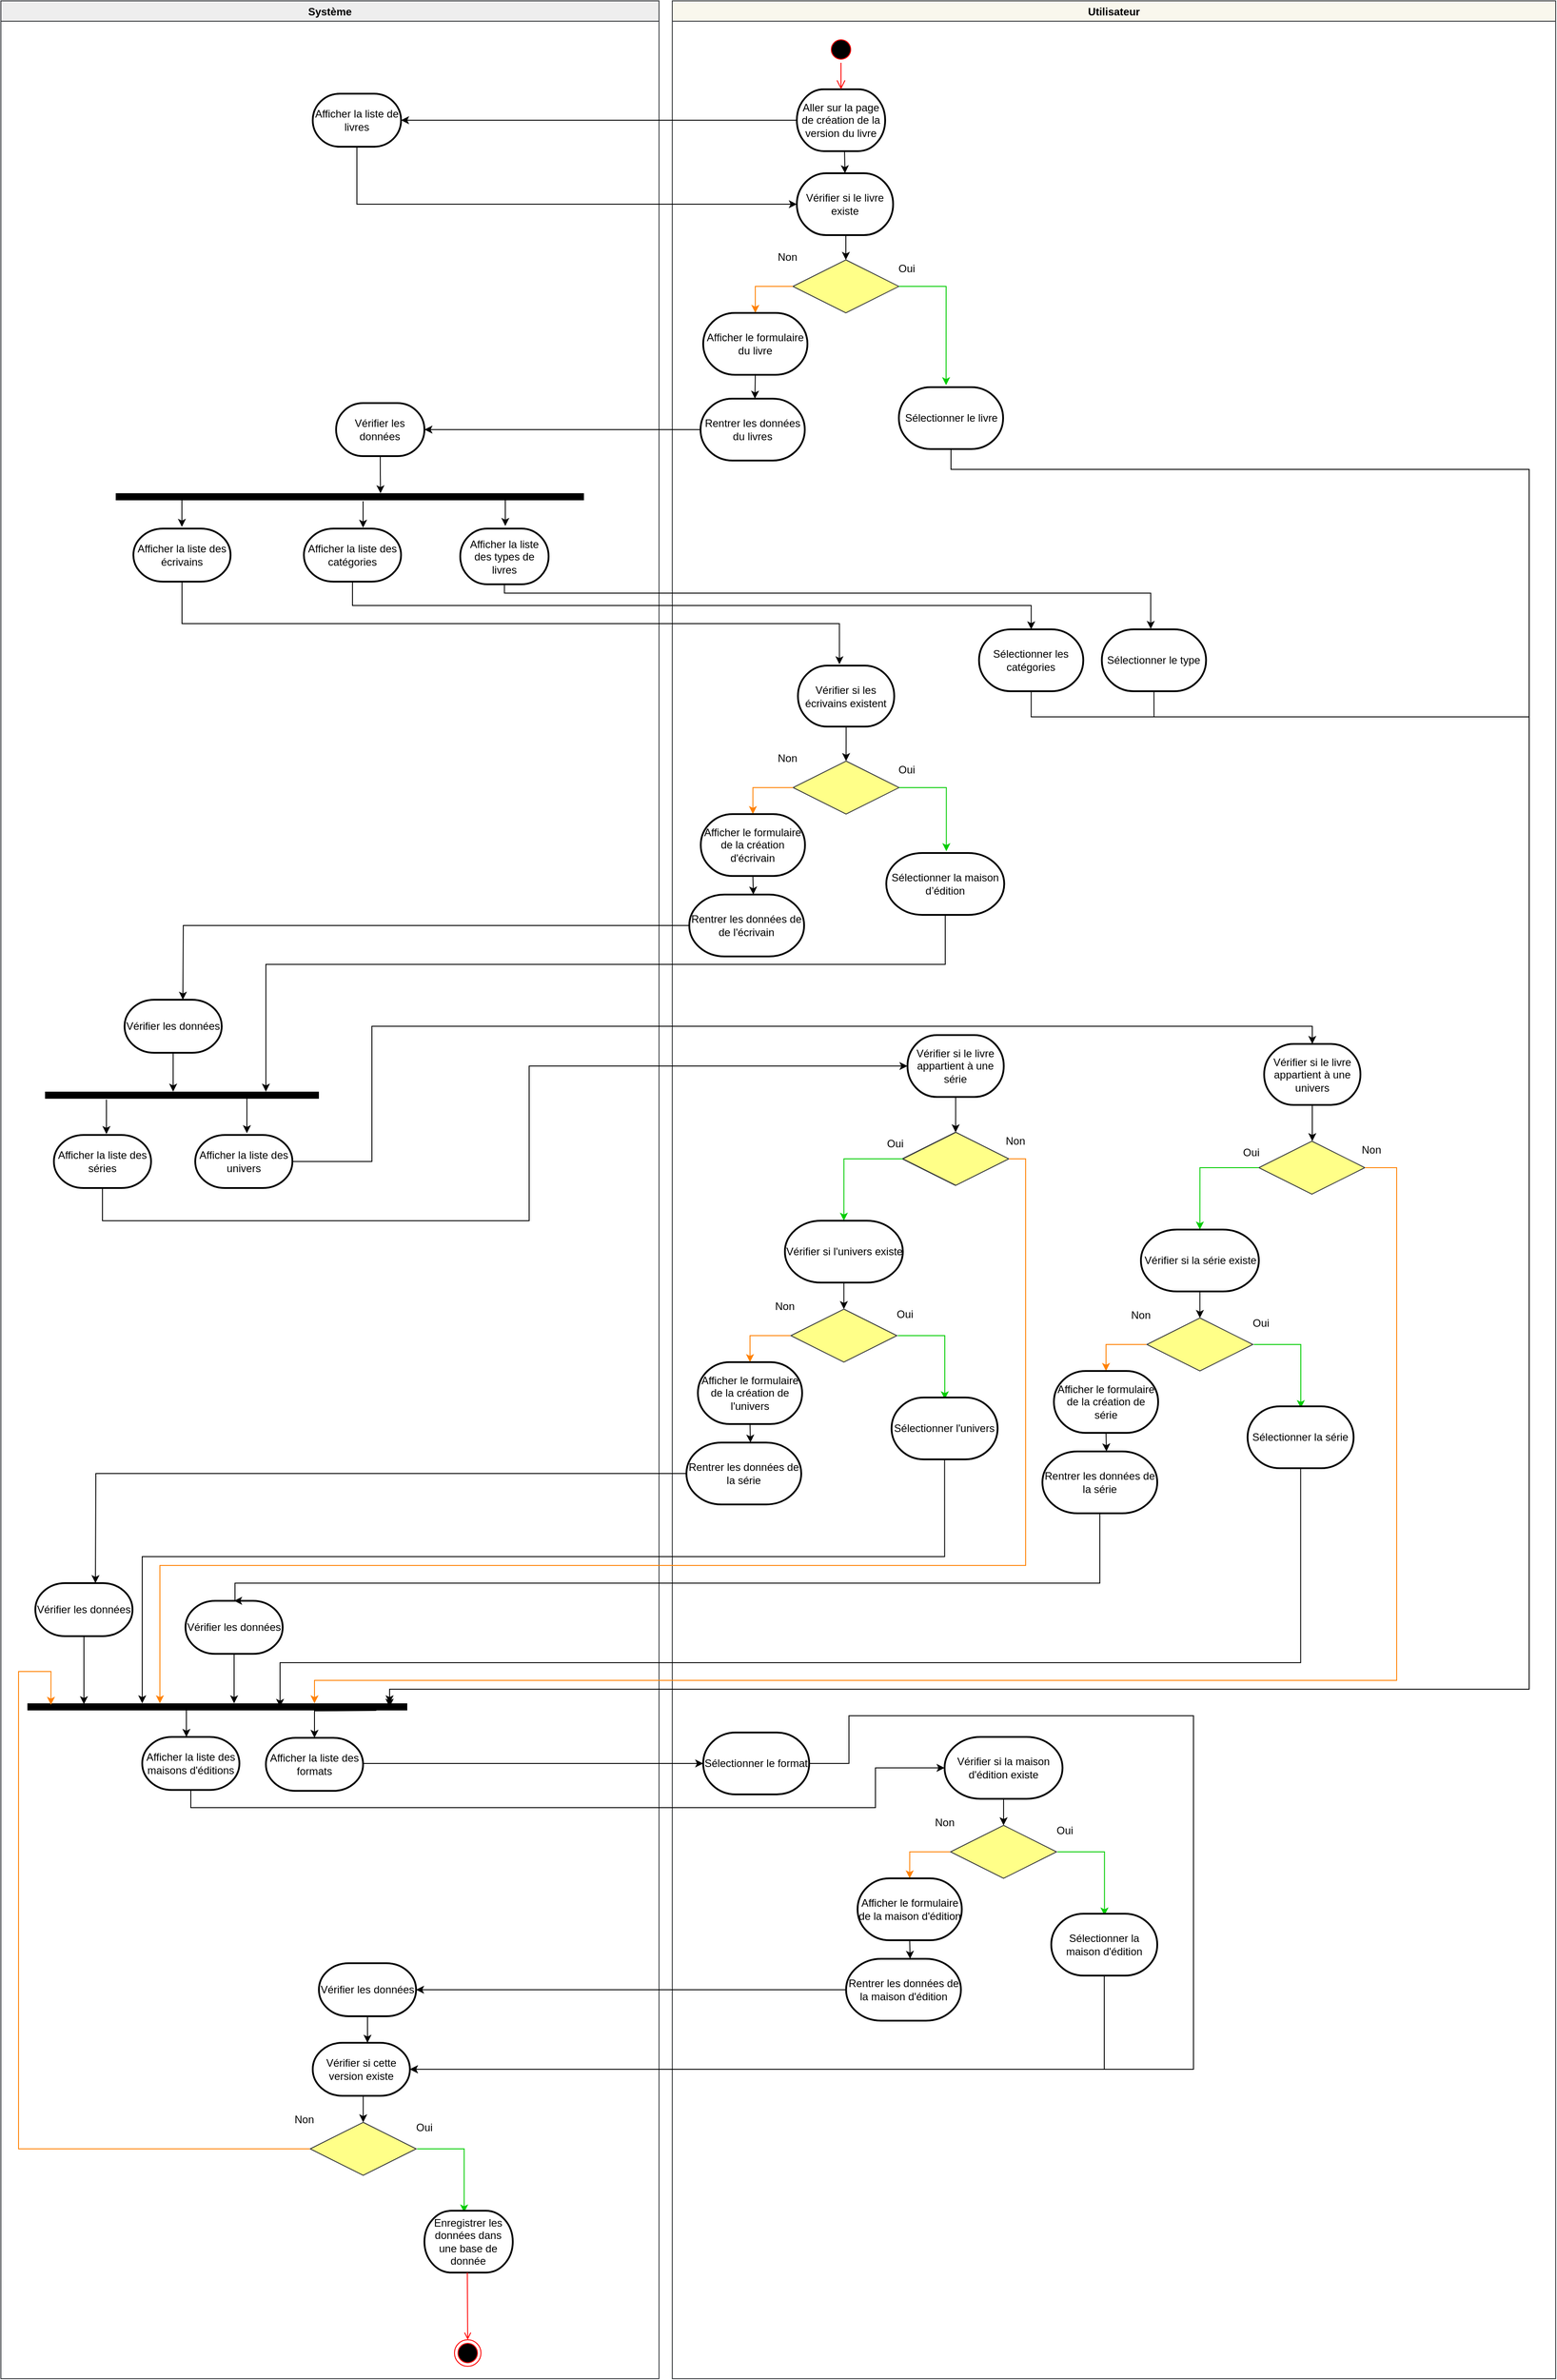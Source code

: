 <mxfile version="20.8.20" type="github">
  <diagram id="vqC2mFW4HvGlkNuLK0up" name="Page-1">
    <mxGraphModel dx="2887" dy="943" grid="1" gridSize="10" guides="1" tooltips="1" connect="1" arrows="1" fold="1" page="1" pageScale="1" pageWidth="1169" pageHeight="1654" math="0" shadow="0">
      <root>
        <mxCell id="0" />
        <mxCell id="1" parent="0" />
        <mxCell id="XFr-2iS9YjRfgRAXZtEG-104" value="Système" style="swimlane;strokeWidth=1;startSize=23;fillColor=#eeeeee;strokeColor=#36393d;gradientColor=none;swimlaneFillColor=default;" parent="1" vertex="1">
          <mxGeometry x="-130" y="280" width="745" height="2690" as="geometry" />
        </mxCell>
        <mxCell id="-LpXlav8uHPvm0gaR7sH-255" value="Afficher la liste de livres" style="strokeWidth=2;html=1;shape=mxgraph.flowchart.terminator;whiteSpace=wrap;" parent="XFr-2iS9YjRfgRAXZtEG-104" vertex="1">
          <mxGeometry x="353" y="105" width="100" height="60" as="geometry" />
        </mxCell>
        <mxCell id="SMSk38Dg5xrXoP6J3pRU-22" style="edgeStyle=orthogonalEdgeStyle;rounded=0;orthogonalLoop=1;jettySize=auto;html=1;exitX=0.5;exitY=1;exitDx=0;exitDy=0;exitPerimeter=0;" parent="XFr-2iS9YjRfgRAXZtEG-104" source="SMSk38Dg5xrXoP6J3pRU-20" edge="1">
          <mxGeometry relative="1" as="geometry">
            <mxPoint x="429.765" y="557" as="targetPoint" />
          </mxGeometry>
        </mxCell>
        <mxCell id="SMSk38Dg5xrXoP6J3pRU-20" value="Vérifier les données" style="strokeWidth=2;html=1;shape=mxgraph.flowchart.terminator;whiteSpace=wrap;" parent="XFr-2iS9YjRfgRAXZtEG-104" vertex="1">
          <mxGeometry x="379.45" y="455" width="100" height="60" as="geometry" />
        </mxCell>
        <mxCell id="SMSk38Dg5xrXoP6J3pRU-23" value="" style="line;strokeWidth=8;fillColor=none;align=left;verticalAlign=middle;spacingTop=-1;spacingLeft=3;spacingRight=3;rotatable=0;labelPosition=right;points=[];portConstraint=eastwest;" parent="XFr-2iS9YjRfgRAXZtEG-104" vertex="1">
          <mxGeometry x="130" y="557" width="530" height="8" as="geometry" />
        </mxCell>
        <mxCell id="SMSk38Dg5xrXoP6J3pRU-24" value="Afficher la liste des écrivains" style="strokeWidth=2;html=1;shape=mxgraph.flowchart.terminator;whiteSpace=wrap;" parent="XFr-2iS9YjRfgRAXZtEG-104" vertex="1">
          <mxGeometry x="150" y="597" width="110" height="60" as="geometry" />
        </mxCell>
        <mxCell id="SMSk38Dg5xrXoP6J3pRU-25" value="Afficher la liste des catégories" style="strokeWidth=2;html=1;shape=mxgraph.flowchart.terminator;whiteSpace=wrap;" parent="XFr-2iS9YjRfgRAXZtEG-104" vertex="1">
          <mxGeometry x="343" y="597" width="110" height="60" as="geometry" />
        </mxCell>
        <mxCell id="SMSk38Dg5xrXoP6J3pRU-27" value="Afficher la liste des types de livres" style="strokeWidth=2;html=1;shape=mxgraph.flowchart.terminator;whiteSpace=wrap;" parent="XFr-2iS9YjRfgRAXZtEG-104" vertex="1">
          <mxGeometry x="520" y="597" width="100" height="63" as="geometry" />
        </mxCell>
        <mxCell id="SMSk38Dg5xrXoP6J3pRU-31" style="edgeStyle=orthogonalEdgeStyle;rounded=0;orthogonalLoop=1;jettySize=auto;html=1;" parent="XFr-2iS9YjRfgRAXZtEG-104" edge="1">
          <mxGeometry relative="1" as="geometry">
            <mxPoint x="204.92" y="595" as="targetPoint" />
            <mxPoint x="204.92" y="565" as="sourcePoint" />
            <Array as="points">
              <mxPoint x="204.92" y="595" />
            </Array>
          </mxGeometry>
        </mxCell>
        <mxCell id="SMSk38Dg5xrXoP6J3pRU-85" value="" style="line;strokeWidth=8;fillColor=none;align=left;verticalAlign=middle;spacingTop=-1;spacingLeft=3;spacingRight=3;rotatable=0;labelPosition=right;points=[];portConstraint=eastwest;" parent="XFr-2iS9YjRfgRAXZtEG-104" vertex="1">
          <mxGeometry x="50" y="1234" width="310" height="8" as="geometry" />
        </mxCell>
        <mxCell id="SMSk38Dg5xrXoP6J3pRU-90" value="Afficher la liste des séries" style="strokeWidth=2;html=1;shape=mxgraph.flowchart.terminator;whiteSpace=wrap;" parent="XFr-2iS9YjRfgRAXZtEG-104" vertex="1">
          <mxGeometry x="60" y="1283" width="110" height="60" as="geometry" />
        </mxCell>
        <mxCell id="SMSk38Dg5xrXoP6J3pRU-89" value="Afficher la liste des univers" style="strokeWidth=2;html=1;shape=mxgraph.flowchart.terminator;whiteSpace=wrap;" parent="XFr-2iS9YjRfgRAXZtEG-104" vertex="1">
          <mxGeometry x="220" y="1283" width="110" height="60" as="geometry" />
        </mxCell>
        <mxCell id="SMSk38Dg5xrXoP6J3pRU-91" style="edgeStyle=orthogonalEdgeStyle;rounded=0;orthogonalLoop=1;jettySize=auto;html=1;entryX=0.5;entryY=0;entryDx=0;entryDy=0;" parent="XFr-2iS9YjRfgRAXZtEG-104" edge="1">
          <mxGeometry relative="1" as="geometry">
            <mxPoint x="119.48" y="1243" as="sourcePoint" />
            <mxPoint x="119.48" y="1282" as="targetPoint" />
            <Array as="points">
              <mxPoint x="119" y="1253" />
              <mxPoint x="119" y="1253" />
            </Array>
          </mxGeometry>
        </mxCell>
        <mxCell id="SMSk38Dg5xrXoP6J3pRU-131" value="" style="line;strokeWidth=8;fillColor=none;align=left;verticalAlign=middle;spacingTop=-1;spacingLeft=3;spacingRight=3;rotatable=0;labelPosition=right;points=[];portConstraint=eastwest;" parent="XFr-2iS9YjRfgRAXZtEG-104" vertex="1">
          <mxGeometry x="30" y="1926" width="430" height="8" as="geometry" />
        </mxCell>
        <mxCell id="SMSk38Dg5xrXoP6J3pRU-28" value="Afficher la liste des maisons d&#39;éditions" style="strokeWidth=2;html=1;shape=mxgraph.flowchart.terminator;whiteSpace=wrap;" parent="XFr-2iS9YjRfgRAXZtEG-104" vertex="1">
          <mxGeometry x="160" y="1964" width="110" height="60" as="geometry" />
        </mxCell>
        <mxCell id="SMSk38Dg5xrXoP6J3pRU-26" value="Afficher la liste des formats" style="strokeWidth=2;html=1;shape=mxgraph.flowchart.terminator;whiteSpace=wrap;" parent="XFr-2iS9YjRfgRAXZtEG-104" vertex="1">
          <mxGeometry x="300" y="1965" width="110" height="60" as="geometry" />
        </mxCell>
        <mxCell id="SMSk38Dg5xrXoP6J3pRU-132" style="edgeStyle=orthogonalEdgeStyle;rounded=0;orthogonalLoop=1;jettySize=auto;html=1;entryX=0.5;entryY=0;entryDx=0;entryDy=0;" parent="XFr-2iS9YjRfgRAXZtEG-104" edge="1">
          <mxGeometry relative="1" as="geometry">
            <mxPoint x="210" y="1934" as="sourcePoint" />
            <mxPoint x="210" y="1964" as="targetPoint" />
            <Array as="points">
              <mxPoint x="210" y="1954" />
              <mxPoint x="210" y="1954" />
            </Array>
          </mxGeometry>
        </mxCell>
        <mxCell id="SMSk38Dg5xrXoP6J3pRU-150" style="edgeStyle=orthogonalEdgeStyle;rounded=0;orthogonalLoop=1;jettySize=auto;html=1;exitX=0.5;exitY=1;exitDx=0;exitDy=0;exitPerimeter=0;" parent="XFr-2iS9YjRfgRAXZtEG-104" source="SMSk38Dg5xrXoP6J3pRU-149" edge="1">
          <mxGeometry relative="1" as="geometry">
            <mxPoint x="195" y="1234" as="targetPoint" />
            <mxPoint x="135" y="1194" as="sourcePoint" />
            <Array as="points">
              <mxPoint x="195" y="1234" />
            </Array>
          </mxGeometry>
        </mxCell>
        <mxCell id="SMSk38Dg5xrXoP6J3pRU-149" value="Vérifier les données" style="strokeWidth=2;html=1;shape=mxgraph.flowchart.terminator;whiteSpace=wrap;" parent="XFr-2iS9YjRfgRAXZtEG-104" vertex="1">
          <mxGeometry x="140" y="1130" width="110" height="60" as="geometry" />
        </mxCell>
        <mxCell id="SMSk38Dg5xrXoP6J3pRU-152" style="edgeStyle=orthogonalEdgeStyle;rounded=0;orthogonalLoop=1;jettySize=auto;html=1;exitX=0.5;exitY=1;exitDx=0;exitDy=0;exitPerimeter=0;" parent="XFr-2iS9YjRfgRAXZtEG-104" source="SMSk38Dg5xrXoP6J3pRU-151" edge="1">
          <mxGeometry relative="1" as="geometry">
            <mxPoint x="264" y="1926" as="targetPoint" />
            <mxPoint x="264" y="1876" as="sourcePoint" />
          </mxGeometry>
        </mxCell>
        <mxCell id="SMSk38Dg5xrXoP6J3pRU-151" value="Vérifier les données" style="strokeWidth=2;html=1;shape=mxgraph.flowchart.terminator;whiteSpace=wrap;" parent="XFr-2iS9YjRfgRAXZtEG-104" vertex="1">
          <mxGeometry x="209" y="1810" width="110" height="60" as="geometry" />
        </mxCell>
        <mxCell id="SMSk38Dg5xrXoP6J3pRU-156" style="edgeStyle=orthogonalEdgeStyle;rounded=0;orthogonalLoop=1;jettySize=auto;html=1;" parent="XFr-2iS9YjRfgRAXZtEG-104" edge="1">
          <mxGeometry relative="1" as="geometry">
            <mxPoint x="94" y="1927" as="targetPoint" />
            <mxPoint x="94" y="1850" as="sourcePoint" />
            <Array as="points">
              <mxPoint x="94" y="1917" />
              <mxPoint x="94" y="1917" />
            </Array>
          </mxGeometry>
        </mxCell>
        <mxCell id="SMSk38Dg5xrXoP6J3pRU-153" value="Vérifier les données" style="strokeWidth=2;html=1;shape=mxgraph.flowchart.terminator;whiteSpace=wrap;" parent="XFr-2iS9YjRfgRAXZtEG-104" vertex="1">
          <mxGeometry x="39" y="1790" width="110" height="60" as="geometry" />
        </mxCell>
        <mxCell id="SMSk38Dg5xrXoP6J3pRU-161" style="edgeStyle=orthogonalEdgeStyle;rounded=0;orthogonalLoop=1;jettySize=auto;html=1;" parent="XFr-2iS9YjRfgRAXZtEG-104" source="SMSk38Dg5xrXoP6J3pRU-158" edge="1">
          <mxGeometry relative="1" as="geometry">
            <mxPoint x="415" y="2310" as="targetPoint" />
          </mxGeometry>
        </mxCell>
        <mxCell id="SMSk38Dg5xrXoP6J3pRU-158" value="Vérifier les données" style="strokeWidth=2;html=1;shape=mxgraph.flowchart.terminator;whiteSpace=wrap;" parent="XFr-2iS9YjRfgRAXZtEG-104" vertex="1">
          <mxGeometry x="360" y="2220" width="110" height="60" as="geometry" />
        </mxCell>
        <mxCell id="SMSk38Dg5xrXoP6J3pRU-160" value="Vérifier si cette version existe" style="strokeWidth=2;html=1;shape=mxgraph.flowchart.terminator;whiteSpace=wrap;" parent="XFr-2iS9YjRfgRAXZtEG-104" vertex="1">
          <mxGeometry x="353" y="2310" width="110" height="60" as="geometry" />
        </mxCell>
        <mxCell id="SMSk38Dg5xrXoP6J3pRU-180" value="" style="shape=rhombus;perimeter=rhombusPerimeter;whiteSpace=wrap;html=1;align=center;fillColor=#ffff88;strokeColor=#36393d;" parent="XFr-2iS9YjRfgRAXZtEG-104" vertex="1">
          <mxGeometry x="350.13" y="2400" width="120" height="60" as="geometry" />
        </mxCell>
        <mxCell id="SMSk38Dg5xrXoP6J3pRU-181" style="edgeStyle=orthogonalEdgeStyle;rounded=0;orthogonalLoop=1;jettySize=auto;html=1;entryX=0.5;entryY=0;entryDx=0;entryDy=0;" parent="XFr-2iS9YjRfgRAXZtEG-104" target="SMSk38Dg5xrXoP6J3pRU-180" edge="1">
          <mxGeometry relative="1" as="geometry">
            <mxPoint x="410.13" y="2370" as="sourcePoint" />
          </mxGeometry>
        </mxCell>
        <mxCell id="SMSk38Dg5xrXoP6J3pRU-182" value="Oui" style="text;html=1;align=center;verticalAlign=middle;resizable=0;points=[];autosize=1;strokeColor=none;fillColor=none;" parent="XFr-2iS9YjRfgRAXZtEG-104" vertex="1">
          <mxGeometry x="464.13" y="2396" width="30" height="20" as="geometry" />
        </mxCell>
        <mxCell id="SMSk38Dg5xrXoP6J3pRU-183" style="edgeStyle=orthogonalEdgeStyle;rounded=0;orthogonalLoop=1;jettySize=auto;html=1;endArrow=classic;endFill=1;strokeColor=#00CC00;exitX=1;exitY=0.5;exitDx=0;exitDy=0;" parent="XFr-2iS9YjRfgRAXZtEG-104" edge="1">
          <mxGeometry relative="1" as="geometry">
            <mxPoint x="524.38" y="2502" as="targetPoint" />
            <Array as="points">
              <mxPoint x="524.38" y="2430" />
              <mxPoint x="524.38" y="2502" />
            </Array>
            <mxPoint x="471.13" y="2430" as="sourcePoint" />
          </mxGeometry>
        </mxCell>
        <mxCell id="SMSk38Dg5xrXoP6J3pRU-185" value="Non" style="text;html=1;align=center;verticalAlign=middle;resizable=0;points=[];autosize=1;strokeColor=none;fillColor=none;" parent="XFr-2iS9YjRfgRAXZtEG-104" vertex="1">
          <mxGeometry x="322.88" y="2387" width="40" height="20" as="geometry" />
        </mxCell>
        <mxCell id="SMSk38Dg5xrXoP6J3pRU-187" style="edgeStyle=orthogonalEdgeStyle;rounded=0;orthogonalLoop=1;jettySize=auto;html=1;endArrow=classic;endFill=1;strokeColor=#FF8000;exitX=0;exitY=0.5;exitDx=0;exitDy=0;entryX=0.062;entryY=0.208;entryDx=0;entryDy=0;entryPerimeter=0;" parent="XFr-2iS9YjRfgRAXZtEG-104" target="SMSk38Dg5xrXoP6J3pRU-131" edge="1">
          <mxGeometry relative="1" as="geometry">
            <mxPoint x="349.63" y="2430" as="sourcePoint" />
            <mxPoint x="30" y="1957.333" as="targetPoint" />
            <Array as="points">
              <mxPoint x="20" y="2430" />
              <mxPoint x="20" y="1890" />
              <mxPoint x="57" y="1890" />
            </Array>
          </mxGeometry>
        </mxCell>
        <mxCell id="SMSk38Dg5xrXoP6J3pRU-190" value="Enregistrer les données dans une base de donnée" style="strokeWidth=2;html=1;shape=mxgraph.flowchart.terminator;whiteSpace=wrap;" parent="XFr-2iS9YjRfgRAXZtEG-104" vertex="1">
          <mxGeometry x="479.45" y="2500" width="100" height="70" as="geometry" />
        </mxCell>
        <mxCell id="XFr-2iS9YjRfgRAXZtEG-103" value="Utilisateur" style="swimlane;strokeWidth=1;startSize=23;fillColor=#f9f7ed;strokeColor=#36393d;swimlaneFillColor=default;" parent="1" vertex="1">
          <mxGeometry x="630" y="280" width="1000" height="2690" as="geometry" />
        </mxCell>
        <mxCell id="-LpXlav8uHPvm0gaR7sH-252" value="" style="ellipse;html=1;shape=startState;fillColor=#000000;strokeColor=#ff0000;" parent="XFr-2iS9YjRfgRAXZtEG-103" vertex="1">
          <mxGeometry x="176" y="40" width="30" height="30" as="geometry" />
        </mxCell>
        <mxCell id="-LpXlav8uHPvm0gaR7sH-254" value="Aller sur la page de création de la version du livre" style="strokeWidth=2;html=1;shape=mxgraph.flowchart.terminator;whiteSpace=wrap;" parent="XFr-2iS9YjRfgRAXZtEG-103" vertex="1">
          <mxGeometry x="141" y="100" width="100" height="70" as="geometry" />
        </mxCell>
        <mxCell id="-LpXlav8uHPvm0gaR7sH-253" value="" style="edgeStyle=orthogonalEdgeStyle;html=1;verticalAlign=bottom;endArrow=open;endSize=8;strokeColor=#ff0000;rounded=0;entryX=0.5;entryY=0;entryDx=0;entryDy=0;entryPerimeter=0;" parent="XFr-2iS9YjRfgRAXZtEG-103" source="-LpXlav8uHPvm0gaR7sH-252" target="-LpXlav8uHPvm0gaR7sH-254" edge="1">
          <mxGeometry relative="1" as="geometry">
            <mxPoint x="-14" y="90" as="targetPoint" />
          </mxGeometry>
        </mxCell>
        <mxCell id="-LpXlav8uHPvm0gaR7sH-261" style="edgeStyle=orthogonalEdgeStyle;rounded=0;orthogonalLoop=1;jettySize=auto;html=1;exitX=0.5;exitY=1;exitDx=0;exitDy=0;exitPerimeter=0;" parent="XFr-2iS9YjRfgRAXZtEG-103" edge="1">
          <mxGeometry relative="1" as="geometry">
            <mxPoint x="328" y="180" as="sourcePoint" />
            <mxPoint x="328" y="180" as="targetPoint" />
          </mxGeometry>
        </mxCell>
        <mxCell id="SMSk38Dg5xrXoP6J3pRU-1" value="Vérifier si le livre existe" style="strokeWidth=2;html=1;shape=mxgraph.flowchart.terminator;whiteSpace=wrap;" parent="XFr-2iS9YjRfgRAXZtEG-103" vertex="1">
          <mxGeometry x="141" y="195" width="109" height="70" as="geometry" />
        </mxCell>
        <mxCell id="SMSk38Dg5xrXoP6J3pRU-6" style="edgeStyle=orthogonalEdgeStyle;rounded=0;orthogonalLoop=1;jettySize=auto;html=1;exitX=0.5;exitY=1;exitDx=0;exitDy=0;exitPerimeter=0;entryX=0.5;entryY=0;entryDx=0;entryDy=0;entryPerimeter=0;" parent="XFr-2iS9YjRfgRAXZtEG-103" target="SMSk38Dg5xrXoP6J3pRU-1" edge="1">
          <mxGeometry relative="1" as="geometry">
            <mxPoint x="195" y="170" as="sourcePoint" />
          </mxGeometry>
        </mxCell>
        <mxCell id="SMSk38Dg5xrXoP6J3pRU-13" value="" style="shape=rhombus;perimeter=rhombusPerimeter;whiteSpace=wrap;html=1;align=center;fillColor=#ffff88;strokeColor=#36393d;" parent="XFr-2iS9YjRfgRAXZtEG-103" vertex="1">
          <mxGeometry x="136.5" y="293" width="120" height="60" as="geometry" />
        </mxCell>
        <mxCell id="SMSk38Dg5xrXoP6J3pRU-14" value="" style="edgeStyle=orthogonalEdgeStyle;rounded=0;orthogonalLoop=1;jettySize=auto;html=1;exitX=0.5;exitY=1;exitDx=0;exitDy=0;exitPerimeter=0;entryX=0.5;entryY=0;entryDx=0;entryDy=0;entryPerimeter=0;startArrow=none;endArrow=classic;endFill=1;" parent="XFr-2iS9YjRfgRAXZtEG-103" target="SMSk38Dg5xrXoP6J3pRU-13" edge="1">
          <mxGeometry relative="1" as="geometry">
            <mxPoint x="192" y="265" as="sourcePoint" />
            <mxPoint x="357" y="872" as="targetPoint" />
          </mxGeometry>
        </mxCell>
        <mxCell id="SMSk38Dg5xrXoP6J3pRU-15" value="Non" style="text;html=1;align=center;verticalAlign=middle;resizable=0;points=[];autosize=1;strokeColor=none;fillColor=none;" parent="XFr-2iS9YjRfgRAXZtEG-103" vertex="1">
          <mxGeometry x="110" y="280" width="40" height="20" as="geometry" />
        </mxCell>
        <mxCell id="SMSk38Dg5xrXoP6J3pRU-19" value="Rentrer les données du livres" style="strokeWidth=2;html=1;shape=mxgraph.flowchart.terminator;whiteSpace=wrap;" parent="XFr-2iS9YjRfgRAXZtEG-103" vertex="1">
          <mxGeometry x="32" y="450" width="118" height="70" as="geometry" />
        </mxCell>
        <mxCell id="SMSk38Dg5xrXoP6J3pRU-18" style="edgeStyle=orthogonalEdgeStyle;rounded=0;orthogonalLoop=1;jettySize=auto;html=1;endArrow=classic;endFill=1;strokeColor=#FF8000;exitX=0;exitY=0.5;exitDx=0;exitDy=0;entryX=0.5;entryY=0;entryDx=0;entryDy=0;entryPerimeter=0;" parent="XFr-2iS9YjRfgRAXZtEG-103" source="SMSk38Dg5xrXoP6J3pRU-13" target="SMSk38Dg5xrXoP6J3pRU-80" edge="1">
          <mxGeometry relative="1" as="geometry">
            <mxPoint x="140" y="330" as="sourcePoint" />
            <mxPoint x="40" y="323" as="targetPoint" />
            <Array as="points">
              <mxPoint x="94" y="323" />
            </Array>
          </mxGeometry>
        </mxCell>
        <mxCell id="SMSk38Dg5xrXoP6J3pRU-16" value="Oui" style="text;html=1;align=center;verticalAlign=middle;resizable=0;points=[];autosize=1;strokeColor=none;fillColor=none;" parent="XFr-2iS9YjRfgRAXZtEG-103" vertex="1">
          <mxGeometry x="250" y="293" width="30" height="20" as="geometry" />
        </mxCell>
        <mxCell id="SMSk38Dg5xrXoP6J3pRU-17" style="edgeStyle=orthogonalEdgeStyle;rounded=0;orthogonalLoop=1;jettySize=auto;html=1;endArrow=classic;endFill=1;strokeColor=#00CC00;exitX=1;exitY=0.5;exitDx=0;exitDy=0;entryX=0.453;entryY=-0.032;entryDx=0;entryDy=0;entryPerimeter=0;" parent="XFr-2iS9YjRfgRAXZtEG-103" source="SMSk38Dg5xrXoP6J3pRU-13" target="SMSk38Dg5xrXoP6J3pRU-56" edge="1">
          <mxGeometry relative="1" as="geometry">
            <mxPoint x="310" y="390" as="targetPoint" />
            <Array as="points">
              <mxPoint x="310" y="323" />
            </Array>
            <mxPoint x="260" y="320" as="sourcePoint" />
          </mxGeometry>
        </mxCell>
        <mxCell id="SMSk38Dg5xrXoP6J3pRU-56" value="Sélectionner le livre" style="strokeWidth=2;html=1;shape=mxgraph.flowchart.terminator;whiteSpace=wrap;" parent="XFr-2iS9YjRfgRAXZtEG-103" vertex="1">
          <mxGeometry x="256.5" y="437" width="118" height="70" as="geometry" />
        </mxCell>
        <mxCell id="SMSk38Dg5xrXoP6J3pRU-78" style="edgeStyle=orthogonalEdgeStyle;rounded=0;orthogonalLoop=1;jettySize=auto;html=1;entryX=0.5;entryY=0;entryDx=0;entryDy=0;" parent="XFr-2iS9YjRfgRAXZtEG-103" source="SMSk38Dg5xrXoP6J3pRU-58" target="SMSk38Dg5xrXoP6J3pRU-71" edge="1">
          <mxGeometry relative="1" as="geometry" />
        </mxCell>
        <mxCell id="SMSk38Dg5xrXoP6J3pRU-58" value="Vérifier si les écrivains existent" style="strokeWidth=2;html=1;shape=mxgraph.flowchart.terminator;whiteSpace=wrap;" parent="XFr-2iS9YjRfgRAXZtEG-103" vertex="1">
          <mxGeometry x="142.25" y="752" width="109" height="69" as="geometry" />
        </mxCell>
        <mxCell id="SMSk38Dg5xrXoP6J3pRU-71" value="" style="shape=rhombus;perimeter=rhombusPerimeter;whiteSpace=wrap;html=1;align=center;fillColor=#ffff88;strokeColor=#36393d;" parent="XFr-2iS9YjRfgRAXZtEG-103" vertex="1">
          <mxGeometry x="136.75" y="860" width="120" height="60" as="geometry" />
        </mxCell>
        <mxCell id="SMSk38Dg5xrXoP6J3pRU-72" value="Non" style="text;html=1;align=center;verticalAlign=middle;resizable=0;points=[];autosize=1;strokeColor=none;fillColor=none;" parent="XFr-2iS9YjRfgRAXZtEG-103" vertex="1">
          <mxGeometry x="110.25" y="847" width="40" height="20" as="geometry" />
        </mxCell>
        <mxCell id="SMSk38Dg5xrXoP6J3pRU-86" style="edgeStyle=orthogonalEdgeStyle;rounded=0;orthogonalLoop=1;jettySize=auto;html=1;" parent="XFr-2iS9YjRfgRAXZtEG-103" source="SMSk38Dg5xrXoP6J3pRU-73" edge="1">
          <mxGeometry relative="1" as="geometry">
            <mxPoint x="-554" y="1130" as="targetPoint" />
          </mxGeometry>
        </mxCell>
        <mxCell id="SMSk38Dg5xrXoP6J3pRU-73" value="Rentrer les données de de l&#39;écrivain" style="strokeWidth=2;html=1;shape=mxgraph.flowchart.terminator;whiteSpace=wrap;" parent="XFr-2iS9YjRfgRAXZtEG-103" vertex="1">
          <mxGeometry x="19.25" y="1011" width="130" height="70" as="geometry" />
        </mxCell>
        <mxCell id="SMSk38Dg5xrXoP6J3pRU-74" style="edgeStyle=orthogonalEdgeStyle;rounded=0;orthogonalLoop=1;jettySize=auto;html=1;endArrow=classic;endFill=1;strokeColor=#FF8000;exitX=0;exitY=0.5;exitDx=0;exitDy=0;entryX=0.5;entryY=0;entryDx=0;entryDy=0;entryPerimeter=0;" parent="XFr-2iS9YjRfgRAXZtEG-103" source="SMSk38Dg5xrXoP6J3pRU-71" target="SMSk38Dg5xrXoP6J3pRU-83" edge="1">
          <mxGeometry relative="1" as="geometry">
            <mxPoint x="140.25" y="897" as="sourcePoint" />
            <mxPoint x="91.25" y="911" as="targetPoint" />
            <Array as="points">
              <mxPoint x="91.25" y="890" />
            </Array>
          </mxGeometry>
        </mxCell>
        <mxCell id="SMSk38Dg5xrXoP6J3pRU-75" value="Oui" style="text;html=1;align=center;verticalAlign=middle;resizable=0;points=[];autosize=1;strokeColor=none;fillColor=none;" parent="XFr-2iS9YjRfgRAXZtEG-103" vertex="1">
          <mxGeometry x="250.25" y="860" width="30" height="20" as="geometry" />
        </mxCell>
        <mxCell id="SMSk38Dg5xrXoP6J3pRU-76" style="edgeStyle=orthogonalEdgeStyle;rounded=0;orthogonalLoop=1;jettySize=auto;html=1;endArrow=classic;endFill=1;strokeColor=#00CC00;exitX=1;exitY=0.5;exitDx=0;exitDy=0;" parent="XFr-2iS9YjRfgRAXZtEG-103" source="SMSk38Dg5xrXoP6J3pRU-71" edge="1">
          <mxGeometry relative="1" as="geometry">
            <mxPoint x="310.25" y="962" as="targetPoint" />
            <Array as="points">
              <mxPoint x="310.25" y="890" />
              <mxPoint x="310.25" y="962" />
            </Array>
            <mxPoint x="260.25" y="887" as="sourcePoint" />
          </mxGeometry>
        </mxCell>
        <mxCell id="SMSk38Dg5xrXoP6J3pRU-77" value="Sélectionner la maison d’édition" style="strokeWidth=2;html=1;shape=mxgraph.flowchart.terminator;whiteSpace=wrap;" parent="XFr-2iS9YjRfgRAXZtEG-103" vertex="1">
          <mxGeometry x="242.25" y="964" width="133.5" height="70" as="geometry" />
        </mxCell>
        <mxCell id="SMSk38Dg5xrXoP6J3pRU-81" style="edgeStyle=orthogonalEdgeStyle;rounded=0;orthogonalLoop=1;jettySize=auto;html=1;exitX=0.5;exitY=1;exitDx=0;exitDy=0;exitPerimeter=0;" parent="XFr-2iS9YjRfgRAXZtEG-103" source="SMSk38Dg5xrXoP6J3pRU-80" edge="1">
          <mxGeometry relative="1" as="geometry">
            <mxPoint x="93.565" y="450" as="targetPoint" />
          </mxGeometry>
        </mxCell>
        <mxCell id="SMSk38Dg5xrXoP6J3pRU-80" value="Afficher le formulaire du livre" style="strokeWidth=2;html=1;shape=mxgraph.flowchart.terminator;whiteSpace=wrap;" parent="XFr-2iS9YjRfgRAXZtEG-103" vertex="1">
          <mxGeometry x="35" y="353" width="118" height="70" as="geometry" />
        </mxCell>
        <mxCell id="SMSk38Dg5xrXoP6J3pRU-84" style="edgeStyle=orthogonalEdgeStyle;rounded=0;orthogonalLoop=1;jettySize=auto;html=1;exitX=0.5;exitY=1;exitDx=0;exitDy=0;exitPerimeter=0;" parent="XFr-2iS9YjRfgRAXZtEG-103" source="SMSk38Dg5xrXoP6J3pRU-83" edge="1">
          <mxGeometry relative="1" as="geometry">
            <mxPoint x="91.75" y="1011" as="targetPoint" />
          </mxGeometry>
        </mxCell>
        <mxCell id="SMSk38Dg5xrXoP6J3pRU-83" value="Afficher le formulaire de la création d&#39;écrivain" style="strokeWidth=2;html=1;shape=mxgraph.flowchart.terminator;whiteSpace=wrap;" parent="XFr-2iS9YjRfgRAXZtEG-103" vertex="1">
          <mxGeometry x="32.25" y="920" width="118" height="70" as="geometry" />
        </mxCell>
        <mxCell id="SMSk38Dg5xrXoP6J3pRU-98" style="edgeStyle=orthogonalEdgeStyle;rounded=0;orthogonalLoop=1;jettySize=auto;html=1;" parent="XFr-2iS9YjRfgRAXZtEG-103" source="SMSk38Dg5xrXoP6J3pRU-94" edge="1">
          <mxGeometry relative="1" as="geometry">
            <mxPoint x="320.75" y="1280" as="targetPoint" />
          </mxGeometry>
        </mxCell>
        <mxCell id="SMSk38Dg5xrXoP6J3pRU-94" value="Vérifier si le livre appartient à une série" style="strokeWidth=2;html=1;shape=mxgraph.flowchart.terminator;whiteSpace=wrap;" parent="XFr-2iS9YjRfgRAXZtEG-103" vertex="1">
          <mxGeometry x="266.25" y="1170" width="109" height="70" as="geometry" />
        </mxCell>
        <mxCell id="SMSk38Dg5xrXoP6J3pRU-99" style="edgeStyle=orthogonalEdgeStyle;rounded=0;orthogonalLoop=1;jettySize=auto;html=1;" parent="XFr-2iS9YjRfgRAXZtEG-103" source="SMSk38Dg5xrXoP6J3pRU-95" edge="1">
          <mxGeometry relative="1" as="geometry">
            <mxPoint x="724.5" y="1290" as="targetPoint" />
          </mxGeometry>
        </mxCell>
        <mxCell id="SMSk38Dg5xrXoP6J3pRU-95" value="Vérifier si le livre appartient à une univers" style="strokeWidth=2;html=1;shape=mxgraph.flowchart.terminator;whiteSpace=wrap;" parent="XFr-2iS9YjRfgRAXZtEG-103" vertex="1">
          <mxGeometry x="670" y="1180" width="109" height="69" as="geometry" />
        </mxCell>
        <mxCell id="SMSk38Dg5xrXoP6J3pRU-96" value="" style="shape=rhombus;perimeter=rhombusPerimeter;whiteSpace=wrap;html=1;align=center;fillColor=#ffff88;strokeColor=#36393d;" parent="XFr-2iS9YjRfgRAXZtEG-103" vertex="1">
          <mxGeometry x="260.25" y="1280" width="120" height="60" as="geometry" />
        </mxCell>
        <mxCell id="SMSk38Dg5xrXoP6J3pRU-97" value="" style="shape=rhombus;perimeter=rhombusPerimeter;whiteSpace=wrap;html=1;align=center;fillColor=#ffff88;strokeColor=#36393d;" parent="XFr-2iS9YjRfgRAXZtEG-103" vertex="1">
          <mxGeometry x="664" y="1290" width="120" height="60" as="geometry" />
        </mxCell>
        <mxCell id="SMSk38Dg5xrXoP6J3pRU-100" value="Oui" style="text;html=1;align=center;verticalAlign=middle;resizable=0;points=[];autosize=1;strokeColor=none;fillColor=none;" parent="XFr-2iS9YjRfgRAXZtEG-103" vertex="1">
          <mxGeometry x="640" y="1293" width="30" height="20" as="geometry" />
        </mxCell>
        <mxCell id="SMSk38Dg5xrXoP6J3pRU-101" style="edgeStyle=orthogonalEdgeStyle;rounded=0;orthogonalLoop=1;jettySize=auto;html=1;endArrow=classic;endFill=1;strokeColor=#00CC00;exitX=0;exitY=0.5;exitDx=0;exitDy=0;entryX=0.5;entryY=0;entryDx=0;entryDy=0;entryPerimeter=0;" parent="XFr-2iS9YjRfgRAXZtEG-103" source="SMSk38Dg5xrXoP6J3pRU-97" target="SMSk38Dg5xrXoP6J3pRU-102" edge="1">
          <mxGeometry relative="1" as="geometry">
            <mxPoint x="837.25" y="1392" as="targetPoint" />
            <Array as="points">
              <mxPoint x="597" y="1320" />
            </Array>
            <mxPoint x="784" y="1320" as="sourcePoint" />
          </mxGeometry>
        </mxCell>
        <mxCell id="SMSk38Dg5xrXoP6J3pRU-104" style="edgeStyle=orthogonalEdgeStyle;rounded=0;orthogonalLoop=1;jettySize=auto;html=1;entryX=0.5;entryY=0;entryDx=0;entryDy=0;" parent="XFr-2iS9YjRfgRAXZtEG-103" source="SMSk38Dg5xrXoP6J3pRU-102" target="SMSk38Dg5xrXoP6J3pRU-103" edge="1">
          <mxGeometry relative="1" as="geometry" />
        </mxCell>
        <mxCell id="SMSk38Dg5xrXoP6J3pRU-102" value="Vérifier si la série existe" style="strokeWidth=2;html=1;shape=mxgraph.flowchart.terminator;whiteSpace=wrap;" parent="XFr-2iS9YjRfgRAXZtEG-103" vertex="1">
          <mxGeometry x="530.5" y="1390" width="133.5" height="70" as="geometry" />
        </mxCell>
        <mxCell id="SMSk38Dg5xrXoP6J3pRU-103" value="" style="shape=rhombus;perimeter=rhombusPerimeter;whiteSpace=wrap;html=1;align=center;fillColor=#ffff88;strokeColor=#36393d;" parent="XFr-2iS9YjRfgRAXZtEG-103" vertex="1">
          <mxGeometry x="537.25" y="1490" width="120" height="60" as="geometry" />
        </mxCell>
        <mxCell id="SMSk38Dg5xrXoP6J3pRU-105" value="Oui" style="text;html=1;align=center;verticalAlign=middle;resizable=0;points=[];autosize=1;strokeColor=none;fillColor=none;" parent="XFr-2iS9YjRfgRAXZtEG-103" vertex="1">
          <mxGeometry x="651.25" y="1486" width="30" height="20" as="geometry" />
        </mxCell>
        <mxCell id="SMSk38Dg5xrXoP6J3pRU-106" style="edgeStyle=orthogonalEdgeStyle;rounded=0;orthogonalLoop=1;jettySize=auto;html=1;endArrow=classic;endFill=1;strokeColor=#00CC00;exitX=1;exitY=0.5;exitDx=0;exitDy=0;" parent="XFr-2iS9YjRfgRAXZtEG-103" edge="1">
          <mxGeometry relative="1" as="geometry">
            <mxPoint x="711.5" y="1592" as="targetPoint" />
            <Array as="points">
              <mxPoint x="711.5" y="1520" />
              <mxPoint x="711.5" y="1592" />
            </Array>
            <mxPoint x="658.25" y="1520" as="sourcePoint" />
          </mxGeometry>
        </mxCell>
        <mxCell id="SMSk38Dg5xrXoP6J3pRU-148" style="edgeStyle=orthogonalEdgeStyle;rounded=0;orthogonalLoop=1;jettySize=auto;html=1;" parent="XFr-2iS9YjRfgRAXZtEG-103" source="SMSk38Dg5xrXoP6J3pRU-107" edge="1">
          <mxGeometry relative="1" as="geometry">
            <mxPoint x="-444" y="1930" as="targetPoint" />
            <Array as="points">
              <mxPoint x="711" y="1880" />
              <mxPoint x="-444" y="1880" />
            </Array>
          </mxGeometry>
        </mxCell>
        <mxCell id="SMSk38Dg5xrXoP6J3pRU-107" value="Sélectionner la série" style="strokeWidth=2;html=1;shape=mxgraph.flowchart.terminator;whiteSpace=wrap;" parent="XFr-2iS9YjRfgRAXZtEG-103" vertex="1">
          <mxGeometry x="651.25" y="1590" width="120" height="70" as="geometry" />
        </mxCell>
        <mxCell id="SMSk38Dg5xrXoP6J3pRU-108" value="Non" style="text;html=1;align=center;verticalAlign=middle;resizable=0;points=[];autosize=1;strokeColor=none;fillColor=none;" parent="XFr-2iS9YjRfgRAXZtEG-103" vertex="1">
          <mxGeometry x="510" y="1477" width="40" height="20" as="geometry" />
        </mxCell>
        <mxCell id="SMSk38Dg5xrXoP6J3pRU-109" value="Rentrer les données de la série" style="strokeWidth=2;html=1;shape=mxgraph.flowchart.terminator;whiteSpace=wrap;" parent="XFr-2iS9YjRfgRAXZtEG-103" vertex="1">
          <mxGeometry x="419" y="1641" width="130" height="70" as="geometry" />
        </mxCell>
        <mxCell id="SMSk38Dg5xrXoP6J3pRU-110" style="edgeStyle=orthogonalEdgeStyle;rounded=0;orthogonalLoop=1;jettySize=auto;html=1;endArrow=classic;endFill=1;strokeColor=#FF8000;exitX=0;exitY=0.5;exitDx=0;exitDy=0;entryX=0.5;entryY=0;entryDx=0;entryDy=0;entryPerimeter=0;" parent="XFr-2iS9YjRfgRAXZtEG-103" target="SMSk38Dg5xrXoP6J3pRU-112" edge="1">
          <mxGeometry relative="1" as="geometry">
            <mxPoint x="536.75" y="1520" as="sourcePoint" />
            <mxPoint x="491" y="1541" as="targetPoint" />
            <Array as="points">
              <mxPoint x="491" y="1520" />
            </Array>
          </mxGeometry>
        </mxCell>
        <mxCell id="SMSk38Dg5xrXoP6J3pRU-111" style="edgeStyle=orthogonalEdgeStyle;rounded=0;orthogonalLoop=1;jettySize=auto;html=1;exitX=0.5;exitY=1;exitDx=0;exitDy=0;exitPerimeter=0;" parent="XFr-2iS9YjRfgRAXZtEG-103" source="SMSk38Dg5xrXoP6J3pRU-112" edge="1">
          <mxGeometry relative="1" as="geometry">
            <mxPoint x="491.5" y="1641" as="targetPoint" />
          </mxGeometry>
        </mxCell>
        <mxCell id="SMSk38Dg5xrXoP6J3pRU-112" value="Afficher le formulaire de la création de série" style="strokeWidth=2;html=1;shape=mxgraph.flowchart.terminator;whiteSpace=wrap;" parent="XFr-2iS9YjRfgRAXZtEG-103" vertex="1">
          <mxGeometry x="432" y="1550" width="118" height="70" as="geometry" />
        </mxCell>
        <mxCell id="SMSk38Dg5xrXoP6J3pRU-113" value="Non" style="text;html=1;align=center;verticalAlign=middle;resizable=0;points=[];autosize=1;strokeColor=none;fillColor=none;" parent="XFr-2iS9YjRfgRAXZtEG-103" vertex="1">
          <mxGeometry x="771.25" y="1290" width="40" height="20" as="geometry" />
        </mxCell>
        <mxCell id="SMSk38Dg5xrXoP6J3pRU-114" style="edgeStyle=orthogonalEdgeStyle;rounded=0;orthogonalLoop=1;jettySize=auto;html=1;endArrow=classic;endFill=1;strokeColor=#FF8000;" parent="XFr-2iS9YjRfgRAXZtEG-103" target="SMSk38Dg5xrXoP6J3pRU-131" edge="1">
          <mxGeometry relative="1" as="geometry">
            <mxPoint x="784" y="1320" as="sourcePoint" />
            <mxPoint x="784" y="1404" as="targetPoint" />
            <Array as="points">
              <mxPoint x="820" y="1320" />
              <mxPoint x="820" y="1900" />
              <mxPoint x="-405" y="1900" />
            </Array>
          </mxGeometry>
        </mxCell>
        <mxCell id="SMSk38Dg5xrXoP6J3pRU-49" value="Sélectionner le format" style="strokeWidth=2;html=1;shape=mxgraph.flowchart.terminator;whiteSpace=wrap;" parent="XFr-2iS9YjRfgRAXZtEG-103" vertex="1">
          <mxGeometry x="35" y="1959" width="120" height="70" as="geometry" />
        </mxCell>
        <mxCell id="SMSk38Dg5xrXoP6J3pRU-136" value="Vérifier si la maison d&#39;édition existe" style="strokeWidth=2;html=1;shape=mxgraph.flowchart.terminator;whiteSpace=wrap;" parent="XFr-2iS9YjRfgRAXZtEG-103" vertex="1">
          <mxGeometry x="308.25" y="1964" width="133.5" height="70" as="geometry" />
        </mxCell>
        <mxCell id="SMSk38Dg5xrXoP6J3pRU-137" value="" style="shape=rhombus;perimeter=rhombusPerimeter;whiteSpace=wrap;html=1;align=center;fillColor=#ffff88;strokeColor=#36393d;" parent="XFr-2iS9YjRfgRAXZtEG-103" vertex="1">
          <mxGeometry x="315" y="2064" width="120" height="60" as="geometry" />
        </mxCell>
        <mxCell id="SMSk38Dg5xrXoP6J3pRU-135" style="edgeStyle=orthogonalEdgeStyle;rounded=0;orthogonalLoop=1;jettySize=auto;html=1;entryX=0.5;entryY=0;entryDx=0;entryDy=0;" parent="XFr-2iS9YjRfgRAXZtEG-103" source="SMSk38Dg5xrXoP6J3pRU-136" target="SMSk38Dg5xrXoP6J3pRU-137" edge="1">
          <mxGeometry relative="1" as="geometry" />
        </mxCell>
        <mxCell id="SMSk38Dg5xrXoP6J3pRU-138" value="Oui" style="text;html=1;align=center;verticalAlign=middle;resizable=0;points=[];autosize=1;strokeColor=none;fillColor=none;" parent="XFr-2iS9YjRfgRAXZtEG-103" vertex="1">
          <mxGeometry x="429" y="2060" width="30" height="20" as="geometry" />
        </mxCell>
        <mxCell id="SMSk38Dg5xrXoP6J3pRU-139" style="edgeStyle=orthogonalEdgeStyle;rounded=0;orthogonalLoop=1;jettySize=auto;html=1;endArrow=classic;endFill=1;strokeColor=#00CC00;exitX=1;exitY=0.5;exitDx=0;exitDy=0;" parent="XFr-2iS9YjRfgRAXZtEG-103" edge="1">
          <mxGeometry relative="1" as="geometry">
            <mxPoint x="489.25" y="2166" as="targetPoint" />
            <Array as="points">
              <mxPoint x="489.25" y="2094" />
              <mxPoint x="489.25" y="2166" />
            </Array>
            <mxPoint x="436" y="2094" as="sourcePoint" />
          </mxGeometry>
        </mxCell>
        <mxCell id="SMSk38Dg5xrXoP6J3pRU-140" value="Sélectionner la maison d&#39;édition" style="strokeWidth=2;html=1;shape=mxgraph.flowchart.terminator;whiteSpace=wrap;" parent="XFr-2iS9YjRfgRAXZtEG-103" vertex="1">
          <mxGeometry x="429" y="2164" width="120" height="70" as="geometry" />
        </mxCell>
        <mxCell id="SMSk38Dg5xrXoP6J3pRU-141" value="Non" style="text;html=1;align=center;verticalAlign=middle;resizable=0;points=[];autosize=1;strokeColor=none;fillColor=none;" parent="XFr-2iS9YjRfgRAXZtEG-103" vertex="1">
          <mxGeometry x="287.75" y="2051" width="40" height="20" as="geometry" />
        </mxCell>
        <mxCell id="SMSk38Dg5xrXoP6J3pRU-159" style="edgeStyle=orthogonalEdgeStyle;rounded=0;orthogonalLoop=1;jettySize=auto;html=1;" parent="XFr-2iS9YjRfgRAXZtEG-103" source="SMSk38Dg5xrXoP6J3pRU-142" edge="1">
          <mxGeometry relative="1" as="geometry">
            <mxPoint x="-290" y="2250" as="targetPoint" />
          </mxGeometry>
        </mxCell>
        <mxCell id="SMSk38Dg5xrXoP6J3pRU-142" value="Rentrer les données de la maison d&#39;édition" style="strokeWidth=2;html=1;shape=mxgraph.flowchart.terminator;whiteSpace=wrap;" parent="XFr-2iS9YjRfgRAXZtEG-103" vertex="1">
          <mxGeometry x="196.75" y="2215" width="130" height="70" as="geometry" />
        </mxCell>
        <mxCell id="SMSk38Dg5xrXoP6J3pRU-143" style="edgeStyle=orthogonalEdgeStyle;rounded=0;orthogonalLoop=1;jettySize=auto;html=1;endArrow=classic;endFill=1;strokeColor=#FF8000;exitX=0;exitY=0.5;exitDx=0;exitDy=0;entryX=0.5;entryY=0;entryDx=0;entryDy=0;entryPerimeter=0;" parent="XFr-2iS9YjRfgRAXZtEG-103" target="SMSk38Dg5xrXoP6J3pRU-145" edge="1">
          <mxGeometry relative="1" as="geometry">
            <mxPoint x="314.5" y="2094" as="sourcePoint" />
            <mxPoint x="268.75" y="2115" as="targetPoint" />
            <Array as="points">
              <mxPoint x="268.75" y="2094" />
            </Array>
          </mxGeometry>
        </mxCell>
        <mxCell id="SMSk38Dg5xrXoP6J3pRU-144" style="edgeStyle=orthogonalEdgeStyle;rounded=0;orthogonalLoop=1;jettySize=auto;html=1;exitX=0.5;exitY=1;exitDx=0;exitDy=0;exitPerimeter=0;" parent="XFr-2iS9YjRfgRAXZtEG-103" source="SMSk38Dg5xrXoP6J3pRU-145" edge="1">
          <mxGeometry relative="1" as="geometry">
            <mxPoint x="269.25" y="2215" as="targetPoint" />
          </mxGeometry>
        </mxCell>
        <mxCell id="SMSk38Dg5xrXoP6J3pRU-145" value="Afficher le formulaire de la maison d&#39;édition" style="strokeWidth=2;html=1;shape=mxgraph.flowchart.terminator;whiteSpace=wrap;" parent="XFr-2iS9YjRfgRAXZtEG-103" vertex="1">
          <mxGeometry x="209.75" y="2124" width="118" height="70" as="geometry" />
        </mxCell>
        <mxCell id="XFr-2iS9YjRfgRAXZtEG-105" style="edgeStyle=orthogonalEdgeStyle;rounded=0;orthogonalLoop=1;jettySize=auto;html=1;entryX=1;entryY=0.5;entryDx=0;entryDy=0;entryPerimeter=0;endArrow=classic;endFill=1;" parent="1" source="-LpXlav8uHPvm0gaR7sH-254" target="-LpXlav8uHPvm0gaR7sH-255" edge="1">
          <mxGeometry relative="1" as="geometry" />
        </mxCell>
        <mxCell id="SMSk38Dg5xrXoP6J3pRU-21" style="edgeStyle=orthogonalEdgeStyle;rounded=0;orthogonalLoop=1;jettySize=auto;html=1;exitX=0;exitY=0.5;exitDx=0;exitDy=0;exitPerimeter=0;entryX=1;entryY=0.5;entryDx=0;entryDy=0;entryPerimeter=0;" parent="1" source="SMSk38Dg5xrXoP6J3pRU-19" target="SMSk38Dg5xrXoP6J3pRU-20" edge="1">
          <mxGeometry relative="1" as="geometry" />
        </mxCell>
        <mxCell id="SMSk38Dg5xrXoP6J3pRU-33" style="edgeStyle=orthogonalEdgeStyle;rounded=0;orthogonalLoop=1;jettySize=auto;html=1;" parent="1" edge="1">
          <mxGeometry relative="1" as="geometry">
            <mxPoint x="280" y="876" as="targetPoint" />
            <mxPoint x="280" y="846" as="sourcePoint" />
            <Array as="points">
              <mxPoint x="280" y="876" />
            </Array>
          </mxGeometry>
        </mxCell>
        <mxCell id="SMSk38Dg5xrXoP6J3pRU-48" style="edgeStyle=orthogonalEdgeStyle;rounded=0;orthogonalLoop=1;jettySize=auto;html=1;" parent="1" edge="1">
          <mxGeometry relative="1" as="geometry">
            <mxPoint x="441" y="874" as="targetPoint" />
            <mxPoint x="441" y="844" as="sourcePoint" />
            <Array as="points">
              <mxPoint x="441" y="874" />
            </Array>
          </mxGeometry>
        </mxCell>
        <mxCell id="SMSk38Dg5xrXoP6J3pRU-52" style="edgeStyle=orthogonalEdgeStyle;rounded=0;orthogonalLoop=1;jettySize=auto;html=1;exitX=0.5;exitY=1;exitDx=0;exitDy=0;exitPerimeter=0;entryX=0.469;entryY=-0.008;entryDx=0;entryDy=0;entryPerimeter=0;" parent="1" source="SMSk38Dg5xrXoP6J3pRU-27" target="SMSk38Dg5xrXoP6J3pRU-50" edge="1">
          <mxGeometry relative="1" as="geometry">
            <Array as="points">
              <mxPoint x="440" y="950" />
              <mxPoint x="1172" y="950" />
            </Array>
          </mxGeometry>
        </mxCell>
        <mxCell id="SMSk38Dg5xrXoP6J3pRU-55" style="edgeStyle=orthogonalEdgeStyle;rounded=0;orthogonalLoop=1;jettySize=auto;html=1;exitX=0.5;exitY=1;exitDx=0;exitDy=0;exitPerimeter=0;" parent="1" source="SMSk38Dg5xrXoP6J3pRU-25" target="SMSk38Dg5xrXoP6J3pRU-51" edge="1">
          <mxGeometry relative="1" as="geometry" />
        </mxCell>
        <mxCell id="SMSk38Dg5xrXoP6J3pRU-57" style="edgeStyle=orthogonalEdgeStyle;rounded=0;orthogonalLoop=1;jettySize=auto;html=1;" parent="1" source="SMSk38Dg5xrXoP6J3pRU-56" edge="1">
          <mxGeometry relative="1" as="geometry">
            <mxPoint x="310" y="2210" as="targetPoint" />
            <Array as="points">
              <mxPoint x="946" y="810" />
              <mxPoint x="1600" y="810" />
              <mxPoint x="1600" y="2190" />
              <mxPoint x="310" y="2190" />
            </Array>
          </mxGeometry>
        </mxCell>
        <mxCell id="6lrpFn_9t4CuSeWkkYaP-2" style="edgeStyle=orthogonalEdgeStyle;rounded=0;orthogonalLoop=1;jettySize=auto;html=1;" edge="1" parent="1" source="SMSk38Dg5xrXoP6J3pRU-51">
          <mxGeometry relative="1" as="geometry">
            <mxPoint x="310" y="2210" as="targetPoint" />
            <Array as="points">
              <mxPoint x="1036" y="1090" />
              <mxPoint x="1600" y="1090" />
              <mxPoint x="1600" y="2190" />
              <mxPoint x="310" y="2190" />
            </Array>
          </mxGeometry>
        </mxCell>
        <mxCell id="SMSk38Dg5xrXoP6J3pRU-51" value="Sélectionner les catégories" style="strokeWidth=2;html=1;shape=mxgraph.flowchart.terminator;whiteSpace=wrap;" parent="1" vertex="1">
          <mxGeometry x="977.25" y="991" width="118" height="70" as="geometry" />
        </mxCell>
        <mxCell id="SMSk38Dg5xrXoP6J3pRU-88" style="edgeStyle=orthogonalEdgeStyle;rounded=0;orthogonalLoop=1;jettySize=auto;html=1;exitX=0.5;exitY=1;exitDx=0;exitDy=0;exitPerimeter=0;" parent="1" source="SMSk38Dg5xrXoP6J3pRU-50" target="SMSk38Dg5xrXoP6J3pRU-131" edge="1">
          <mxGeometry relative="1" as="geometry">
            <mxPoint x="310" y="2200" as="targetPoint" />
            <Array as="points">
              <mxPoint x="1175" y="1090" />
              <mxPoint x="1600" y="1090" />
              <mxPoint x="1600" y="2190" />
              <mxPoint x="310" y="2190" />
            </Array>
          </mxGeometry>
        </mxCell>
        <mxCell id="SMSk38Dg5xrXoP6J3pRU-50" value="Sélectionner le type" style="strokeWidth=2;html=1;shape=mxgraph.flowchart.terminator;whiteSpace=wrap;" parent="1" vertex="1">
          <mxGeometry x="1116.25" y="991" width="118" height="70" as="geometry" />
        </mxCell>
        <mxCell id="SMSk38Dg5xrXoP6J3pRU-82" style="edgeStyle=orthogonalEdgeStyle;rounded=0;orthogonalLoop=1;jettySize=auto;html=1;exitX=0.5;exitY=1;exitDx=0;exitDy=0;exitPerimeter=0;entryX=0.431;entryY=-0.022;entryDx=0;entryDy=0;entryPerimeter=0;" parent="1" source="SMSk38Dg5xrXoP6J3pRU-24" target="SMSk38Dg5xrXoP6J3pRU-58" edge="1">
          <mxGeometry relative="1" as="geometry" />
        </mxCell>
        <mxCell id="SMSk38Dg5xrXoP6J3pRU-87" style="edgeStyle=orthogonalEdgeStyle;rounded=0;orthogonalLoop=1;jettySize=auto;html=1;exitX=0.5;exitY=1;exitDx=0;exitDy=0;exitPerimeter=0;" parent="1" source="SMSk38Dg5xrXoP6J3pRU-77" target="SMSk38Dg5xrXoP6J3pRU-85" edge="1">
          <mxGeometry relative="1" as="geometry">
            <mxPoint x="170" y="1390" as="targetPoint" />
            <Array as="points">
              <mxPoint x="939" y="1370" />
              <mxPoint x="170" y="1370" />
            </Array>
          </mxGeometry>
        </mxCell>
        <mxCell id="SMSk38Dg5xrXoP6J3pRU-92" style="edgeStyle=orthogonalEdgeStyle;rounded=0;orthogonalLoop=1;jettySize=auto;html=1;entryX=0.5;entryY=0;entryDx=0;entryDy=0;" parent="1" edge="1">
          <mxGeometry relative="1" as="geometry">
            <mxPoint x="148.48" y="1522" as="sourcePoint" />
            <mxPoint x="148.48" y="1561" as="targetPoint" />
            <Array as="points">
              <mxPoint x="148" y="1532" />
              <mxPoint x="148" y="1532" />
            </Array>
          </mxGeometry>
        </mxCell>
        <mxCell id="SMSk38Dg5xrXoP6J3pRU-115" value="" style="shape=rhombus;perimeter=rhombusPerimeter;whiteSpace=wrap;html=1;align=center;fillColor=#ffff88;strokeColor=#36393d;" parent="1" vertex="1">
          <mxGeometry x="891" y="1560" width="120" height="60" as="geometry" />
        </mxCell>
        <mxCell id="SMSk38Dg5xrXoP6J3pRU-116" value="Oui" style="text;html=1;align=center;verticalAlign=middle;resizable=0;points=[];autosize=1;strokeColor=none;fillColor=none;" parent="1" vertex="1">
          <mxGeometry x="867" y="1563" width="30" height="20" as="geometry" />
        </mxCell>
        <mxCell id="SMSk38Dg5xrXoP6J3pRU-117" style="edgeStyle=orthogonalEdgeStyle;rounded=0;orthogonalLoop=1;jettySize=auto;html=1;endArrow=classic;endFill=1;strokeColor=#00CC00;exitX=0;exitY=0.5;exitDx=0;exitDy=0;entryX=0.5;entryY=0;entryDx=0;entryDy=0;entryPerimeter=0;" parent="1" source="SMSk38Dg5xrXoP6J3pRU-115" target="SMSk38Dg5xrXoP6J3pRU-119" edge="1">
          <mxGeometry relative="1" as="geometry">
            <mxPoint x="1064.25" y="1662" as="targetPoint" />
            <Array as="points">
              <mxPoint x="824" y="1590" />
            </Array>
            <mxPoint x="1011" y="1590" as="sourcePoint" />
          </mxGeometry>
        </mxCell>
        <mxCell id="SMSk38Dg5xrXoP6J3pRU-118" style="edgeStyle=orthogonalEdgeStyle;rounded=0;orthogonalLoop=1;jettySize=auto;html=1;entryX=0.5;entryY=0;entryDx=0;entryDy=0;" parent="1" source="SMSk38Dg5xrXoP6J3pRU-119" target="SMSk38Dg5xrXoP6J3pRU-120" edge="1">
          <mxGeometry relative="1" as="geometry" />
        </mxCell>
        <mxCell id="SMSk38Dg5xrXoP6J3pRU-119" value="Vérifier si l&#39;univers existe" style="strokeWidth=2;html=1;shape=mxgraph.flowchart.terminator;whiteSpace=wrap;" parent="1" vertex="1">
          <mxGeometry x="757.5" y="1660" width="133.5" height="70" as="geometry" />
        </mxCell>
        <mxCell id="SMSk38Dg5xrXoP6J3pRU-120" value="" style="shape=rhombus;perimeter=rhombusPerimeter;whiteSpace=wrap;html=1;align=center;fillColor=#ffff88;strokeColor=#36393d;" parent="1" vertex="1">
          <mxGeometry x="764.25" y="1760" width="120" height="60" as="geometry" />
        </mxCell>
        <mxCell id="SMSk38Dg5xrXoP6J3pRU-121" value="Oui" style="text;html=1;align=center;verticalAlign=middle;resizable=0;points=[];autosize=1;strokeColor=none;fillColor=none;" parent="1" vertex="1">
          <mxGeometry x="878.25" y="1756" width="30" height="20" as="geometry" />
        </mxCell>
        <mxCell id="SMSk38Dg5xrXoP6J3pRU-122" style="edgeStyle=orthogonalEdgeStyle;rounded=0;orthogonalLoop=1;jettySize=auto;html=1;endArrow=classic;endFill=1;strokeColor=#00CC00;exitX=1;exitY=0.5;exitDx=0;exitDy=0;" parent="1" edge="1">
          <mxGeometry relative="1" as="geometry">
            <mxPoint x="938.5" y="1862" as="targetPoint" />
            <Array as="points">
              <mxPoint x="938.5" y="1790" />
              <mxPoint x="938.5" y="1862" />
            </Array>
            <mxPoint x="885.25" y="1790" as="sourcePoint" />
          </mxGeometry>
        </mxCell>
        <mxCell id="SMSk38Dg5xrXoP6J3pRU-146" style="edgeStyle=orthogonalEdgeStyle;rounded=0;orthogonalLoop=1;jettySize=auto;html=1;exitX=0.5;exitY=1;exitDx=0;exitDy=0;exitPerimeter=0;" parent="1" source="SMSk38Dg5xrXoP6J3pRU-123" target="SMSk38Dg5xrXoP6J3pRU-131" edge="1">
          <mxGeometry relative="1" as="geometry">
            <mxPoint y="2190" as="targetPoint" />
            <Array as="points">
              <mxPoint x="938" y="2040" />
              <mxPoint x="30" y="2040" />
            </Array>
          </mxGeometry>
        </mxCell>
        <mxCell id="SMSk38Dg5xrXoP6J3pRU-123" value="Sélectionner l&#39;univers" style="strokeWidth=2;html=1;shape=mxgraph.flowchart.terminator;whiteSpace=wrap;" parent="1" vertex="1">
          <mxGeometry x="878.25" y="1860" width="120" height="70" as="geometry" />
        </mxCell>
        <mxCell id="SMSk38Dg5xrXoP6J3pRU-124" value="Non" style="text;html=1;align=center;verticalAlign=middle;resizable=0;points=[];autosize=1;strokeColor=none;fillColor=none;" parent="1" vertex="1">
          <mxGeometry x="737" y="1747" width="40" height="20" as="geometry" />
        </mxCell>
        <mxCell id="SMSk38Dg5xrXoP6J3pRU-154" style="edgeStyle=orthogonalEdgeStyle;rounded=0;orthogonalLoop=1;jettySize=auto;html=1;" parent="1" source="SMSk38Dg5xrXoP6J3pRU-125" edge="1">
          <mxGeometry relative="1" as="geometry">
            <mxPoint x="-22.963" y="2070" as="targetPoint" />
          </mxGeometry>
        </mxCell>
        <mxCell id="SMSk38Dg5xrXoP6J3pRU-125" value="Rentrer les données de la série" style="strokeWidth=2;html=1;shape=mxgraph.flowchart.terminator;whiteSpace=wrap;" parent="1" vertex="1">
          <mxGeometry x="646" y="1911" width="130" height="70" as="geometry" />
        </mxCell>
        <mxCell id="SMSk38Dg5xrXoP6J3pRU-126" style="edgeStyle=orthogonalEdgeStyle;rounded=0;orthogonalLoop=1;jettySize=auto;html=1;endArrow=classic;endFill=1;strokeColor=#FF8000;exitX=0;exitY=0.5;exitDx=0;exitDy=0;entryX=0.5;entryY=0;entryDx=0;entryDy=0;entryPerimeter=0;" parent="1" target="SMSk38Dg5xrXoP6J3pRU-128" edge="1">
          <mxGeometry relative="1" as="geometry">
            <mxPoint x="763.75" y="1790" as="sourcePoint" />
            <mxPoint x="718" y="1811" as="targetPoint" />
            <Array as="points">
              <mxPoint x="718" y="1790" />
            </Array>
          </mxGeometry>
        </mxCell>
        <mxCell id="SMSk38Dg5xrXoP6J3pRU-127" style="edgeStyle=orthogonalEdgeStyle;rounded=0;orthogonalLoop=1;jettySize=auto;html=1;exitX=0.5;exitY=1;exitDx=0;exitDy=0;exitPerimeter=0;" parent="1" source="SMSk38Dg5xrXoP6J3pRU-128" edge="1">
          <mxGeometry relative="1" as="geometry">
            <mxPoint x="718.5" y="1911" as="targetPoint" />
          </mxGeometry>
        </mxCell>
        <mxCell id="SMSk38Dg5xrXoP6J3pRU-128" value="Afficher le formulaire de la création de l&#39;univers" style="strokeWidth=2;html=1;shape=mxgraph.flowchart.terminator;whiteSpace=wrap;" parent="1" vertex="1">
          <mxGeometry x="659" y="1820" width="118" height="70" as="geometry" />
        </mxCell>
        <mxCell id="SMSk38Dg5xrXoP6J3pRU-129" value="Non" style="text;html=1;align=center;verticalAlign=middle;resizable=0;points=[];autosize=1;strokeColor=none;fillColor=none;" parent="1" vertex="1">
          <mxGeometry x="998.25" y="1560" width="40" height="20" as="geometry" />
        </mxCell>
        <mxCell id="SMSk38Dg5xrXoP6J3pRU-130" style="edgeStyle=orthogonalEdgeStyle;rounded=0;orthogonalLoop=1;jettySize=auto;html=1;endArrow=classic;endFill=1;strokeColor=#FF8000;" parent="1" target="SMSk38Dg5xrXoP6J3pRU-131" edge="1">
          <mxGeometry relative="1" as="geometry">
            <mxPoint x="1011" y="1590" as="sourcePoint" />
            <mxPoint x="120" y="2060" as="targetPoint" />
            <Array as="points">
              <mxPoint x="1030" y="1590" />
              <mxPoint x="1030" y="2050" />
              <mxPoint x="50" y="2050" />
            </Array>
          </mxGeometry>
        </mxCell>
        <mxCell id="SMSk38Dg5xrXoP6J3pRU-54" style="edgeStyle=orthogonalEdgeStyle;rounded=0;orthogonalLoop=1;jettySize=auto;html=1;exitX=1;exitY=0.5;exitDx=0;exitDy=0;exitPerimeter=0;entryX=0;entryY=0.5;entryDx=0;entryDy=0;entryPerimeter=0;" parent="1" source="SMSk38Dg5xrXoP6J3pRU-26" target="SMSk38Dg5xrXoP6J3pRU-49" edge="1">
          <mxGeometry relative="1" as="geometry">
            <mxPoint x="720" y="2324" as="targetPoint" />
            <Array as="points">
              <mxPoint x="350" y="2274" />
              <mxPoint x="665" y="2274" />
            </Array>
          </mxGeometry>
        </mxCell>
        <mxCell id="SMSk38Dg5xrXoP6J3pRU-133" style="edgeStyle=orthogonalEdgeStyle;rounded=0;orthogonalLoop=1;jettySize=auto;html=1;entryX=0.5;entryY=0;entryDx=0;entryDy=0;entryPerimeter=0;" parent="1" target="SMSk38Dg5xrXoP6J3pRU-26" edge="1">
          <mxGeometry relative="1" as="geometry">
            <mxPoint x="295" y="2214" as="sourcePoint" />
            <mxPoint x="295" y="2244" as="targetPoint" />
            <Array as="points" />
          </mxGeometry>
        </mxCell>
        <mxCell id="SMSk38Dg5xrXoP6J3pRU-147" style="edgeStyle=orthogonalEdgeStyle;rounded=0;orthogonalLoop=1;jettySize=auto;html=1;entryX=0.5;entryY=0;entryDx=0;entryDy=0;entryPerimeter=0;" parent="1" source="SMSk38Dg5xrXoP6J3pRU-109" target="SMSk38Dg5xrXoP6J3pRU-151" edge="1">
          <mxGeometry relative="1" as="geometry">
            <mxPoint x="600" y="2070" as="targetPoint" />
            <Array as="points">
              <mxPoint x="1114" y="2070" />
              <mxPoint x="135" y="2070" />
            </Array>
          </mxGeometry>
        </mxCell>
        <mxCell id="SMSk38Dg5xrXoP6J3pRU-157" style="edgeStyle=orthogonalEdgeStyle;rounded=0;orthogonalLoop=1;jettySize=auto;html=1;exitX=0.5;exitY=1;exitDx=0;exitDy=0;exitPerimeter=0;entryX=0;entryY=0.5;entryDx=0;entryDy=0;entryPerimeter=0;" parent="1" source="SMSk38Dg5xrXoP6J3pRU-28" target="SMSk38Dg5xrXoP6J3pRU-136" edge="1">
          <mxGeometry relative="1" as="geometry">
            <Array as="points">
              <mxPoint x="85" y="2324" />
              <mxPoint x="860" y="2324" />
              <mxPoint x="860" y="2279" />
            </Array>
          </mxGeometry>
        </mxCell>
        <mxCell id="SMSk38Dg5xrXoP6J3pRU-191" style="edgeStyle=orthogonalEdgeStyle;rounded=0;orthogonalLoop=1;jettySize=auto;html=1;entryX=1;entryY=0.5;entryDx=0;entryDy=0;entryPerimeter=0;" parent="1" source="SMSk38Dg5xrXoP6J3pRU-140" target="SMSk38Dg5xrXoP6J3pRU-160" edge="1">
          <mxGeometry relative="1" as="geometry">
            <Array as="points">
              <mxPoint x="1119" y="2620" />
            </Array>
          </mxGeometry>
        </mxCell>
        <mxCell id="SMSk38Dg5xrXoP6J3pRU-195" value="" style="ellipse;html=1;shape=endState;fillColor=#000000;strokeColor=#ff0000;" parent="1" vertex="1">
          <mxGeometry x="383.45" y="2926" width="30" height="30" as="geometry" />
        </mxCell>
        <mxCell id="SMSk38Dg5xrXoP6J3pRU-196" style="edgeStyle=orthogonalEdgeStyle;rounded=0;orthogonalLoop=1;jettySize=auto;html=1;endArrow=open;endFill=0;exitX=0.5;exitY=1;exitDx=0;exitDy=0;exitPerimeter=0;strokeColor=#FF0000;" parent="1" target="SMSk38Dg5xrXoP6J3pRU-195" edge="1">
          <mxGeometry relative="1" as="geometry">
            <mxPoint x="398" y="2850" as="sourcePoint" />
          </mxGeometry>
        </mxCell>
        <mxCell id="6lrpFn_9t4CuSeWkkYaP-3" style="edgeStyle=orthogonalEdgeStyle;rounded=0;orthogonalLoop=1;jettySize=auto;html=1;entryX=0;entryY=0.5;entryDx=0;entryDy=0;entryPerimeter=0;" edge="1" parent="1" source="-LpXlav8uHPvm0gaR7sH-255" target="SMSk38Dg5xrXoP6J3pRU-1">
          <mxGeometry relative="1" as="geometry">
            <Array as="points">
              <mxPoint x="273" y="510" />
            </Array>
          </mxGeometry>
        </mxCell>
        <mxCell id="6lrpFn_9t4CuSeWkkYaP-4" style="edgeStyle=orthogonalEdgeStyle;rounded=0;orthogonalLoop=1;jettySize=auto;html=1;entryX=0.5;entryY=0;entryDx=0;entryDy=0;entryPerimeter=0;exitX=1;exitY=0.5;exitDx=0;exitDy=0;exitPerimeter=0;" edge="1" parent="1" source="SMSk38Dg5xrXoP6J3pRU-89" target="SMSk38Dg5xrXoP6J3pRU-95">
          <mxGeometry relative="1" as="geometry">
            <Array as="points">
              <mxPoint x="290" y="1593" />
              <mxPoint x="290" y="1440" />
              <mxPoint x="1355" y="1440" />
            </Array>
          </mxGeometry>
        </mxCell>
        <mxCell id="6lrpFn_9t4CuSeWkkYaP-5" style="edgeStyle=orthogonalEdgeStyle;rounded=0;orthogonalLoop=1;jettySize=auto;html=1;entryX=0;entryY=0.5;entryDx=0;entryDy=0;entryPerimeter=0;" edge="1" parent="1" source="SMSk38Dg5xrXoP6J3pRU-90" target="SMSk38Dg5xrXoP6J3pRU-94">
          <mxGeometry relative="1" as="geometry">
            <Array as="points">
              <mxPoint x="-15" y="1660" />
              <mxPoint x="468" y="1660" />
              <mxPoint x="468" y="1485" />
            </Array>
          </mxGeometry>
        </mxCell>
        <mxCell id="6lrpFn_9t4CuSeWkkYaP-6" style="edgeStyle=orthogonalEdgeStyle;rounded=0;orthogonalLoop=1;jettySize=auto;html=1;entryX=1;entryY=0.5;entryDx=0;entryDy=0;entryPerimeter=0;exitX=1;exitY=0.5;exitDx=0;exitDy=0;exitPerimeter=0;" edge="1" parent="1" source="SMSk38Dg5xrXoP6J3pRU-49" target="SMSk38Dg5xrXoP6J3pRU-160">
          <mxGeometry relative="1" as="geometry">
            <Array as="points">
              <mxPoint x="830" y="2274" />
              <mxPoint x="830" y="2220" />
              <mxPoint x="1220" y="2220" />
              <mxPoint x="1220" y="2620" />
            </Array>
          </mxGeometry>
        </mxCell>
      </root>
    </mxGraphModel>
  </diagram>
</mxfile>
